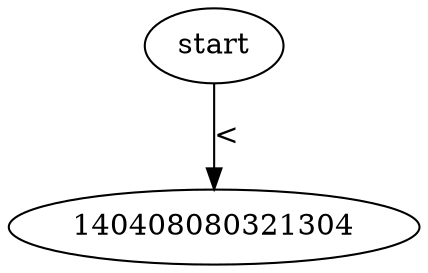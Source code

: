 //	File[/Users/lee/Main/Proj/On_BJTU/Compiler_Projects/LiaLEX/fa.cpp] Line[172]	2022-09-29 19:30
digraph NFA{ 
140408080321208 [label = start] 
140408080321208 -> 140408080321304 [label = "<" ] 
} 
